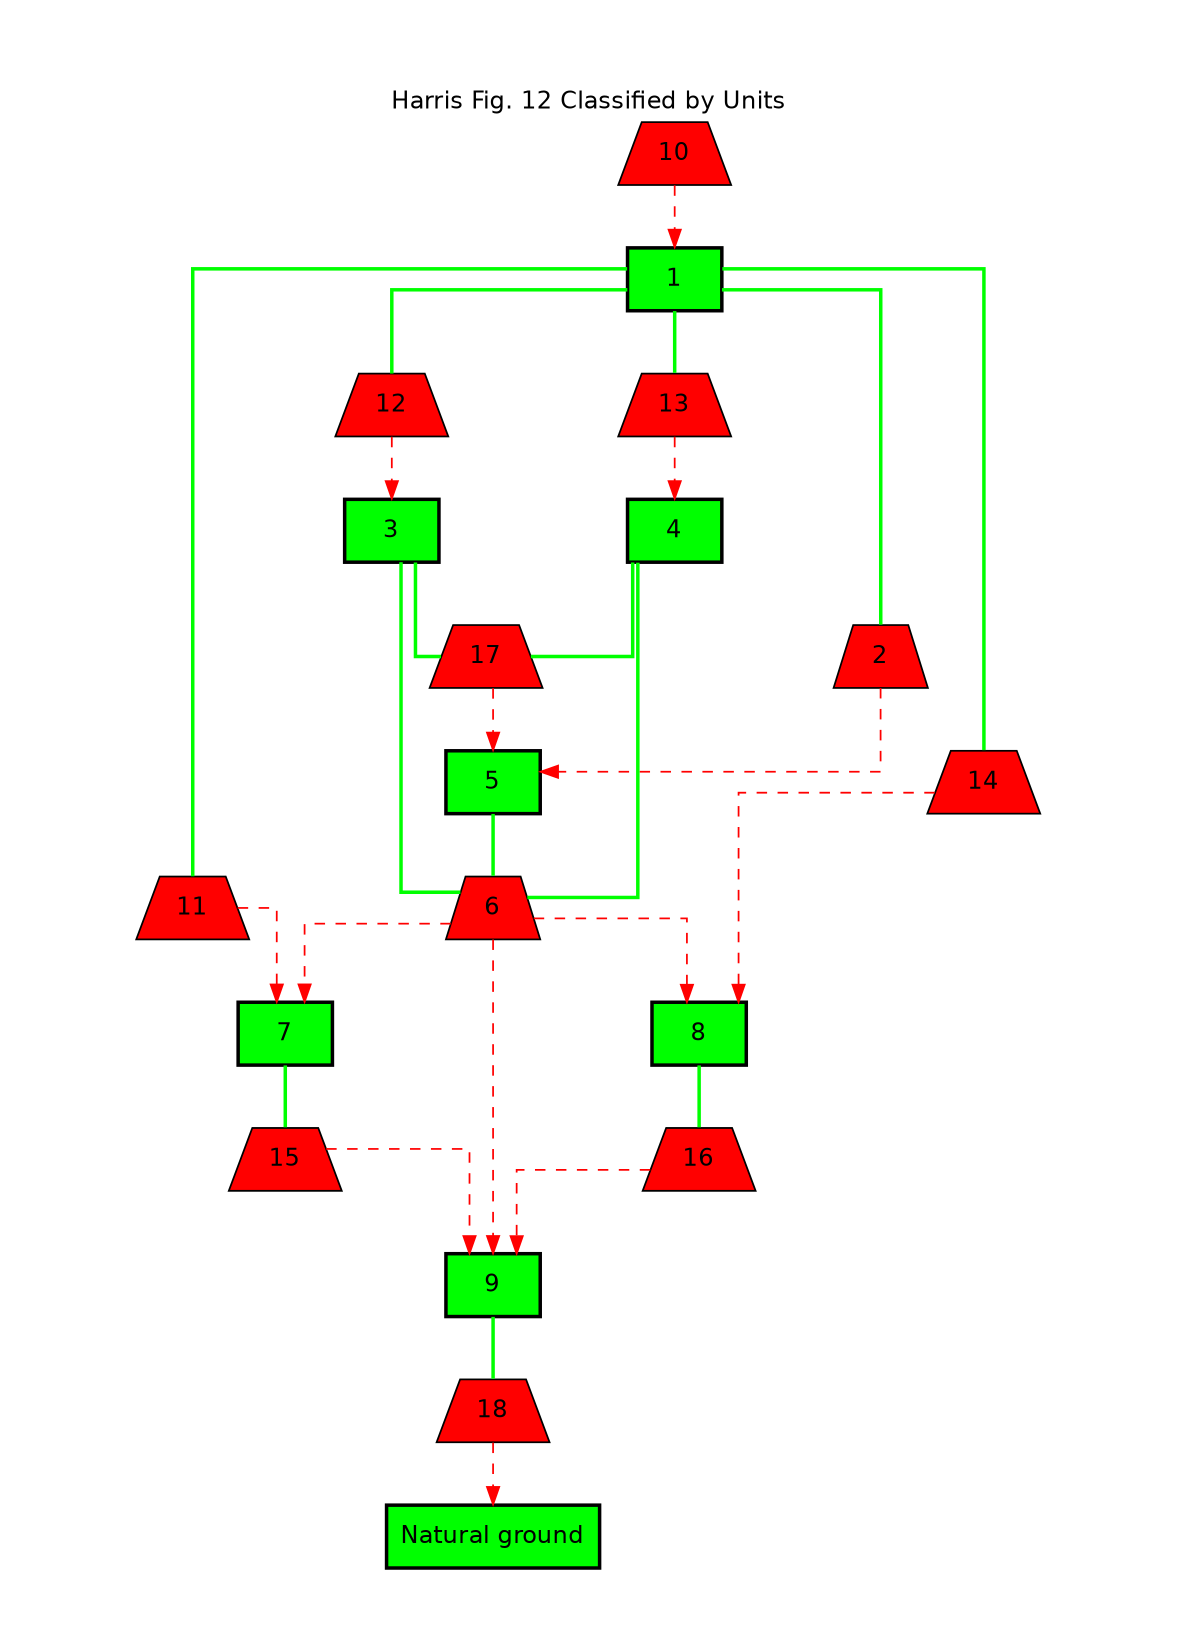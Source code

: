 digraph to_dot {
  style="filled";
  dpi="96";
  margin="0.5,0.5";
  bgcolor="/x11/white";
  fontname="Helvetica";
  fontsize="14.0";
  fontcolor="/x11/black";
  splines="ortho";
  page="7,5";
  size="6,4!";
  ratio="auto";
  URL="http://tsdye.github.io/harris-matrix/";
  label="Harris Fig. 12 Classified by Units";
  labelloc="t";
  "1" [shape="box"] [style="filled"] [fontname="Helvetica"] [fontsize="14.0"] [color="/x11/black"] [fillcolor="/x11/green"] [fontcolor="/x11/black"] [penwidth="2"] [skew="0.0"] [sides="4"] [orientation="0.0"] [distortion="0.0"] [URL="[[http://harris-matrix.tsdye.com/img/fig12-1.png]]"];
  "2" [shape="trapezium"] [style="filled"] [fontname="Helvetica"] [fontsize="14.0"] [color="/x11/black"] [fillcolor="/x11/red"] [fontcolor="/x11/black"] [penwidth="1"] [skew="0.0"] [sides="4"] [orientation="0.0"] [distortion="0.0"] [URL="[[http://harris-matrix.tsdye.com/img/fig12-2.png]]"];
  "3" [shape="box"] [style="filled"] [fontname="Helvetica"] [fontsize="14.0"] [color="/x11/black"] [fillcolor="/x11/green"] [fontcolor="/x11/black"] [penwidth="2"] [skew="0.0"] [sides="4"] [orientation="0.0"] [distortion="0.0"] [URL="[[http://harris-matrix.tsdye.com/img/fig12-3.png]]"];
  "4" [shape="box"] [style="filled"] [fontname="Helvetica"] [fontsize="14.0"] [color="/x11/black"] [fillcolor="/x11/green"] [fontcolor="/x11/black"] [penwidth="2"] [skew="0.0"] [sides="4"] [orientation="0.0"] [distortion="0.0"] [URL="[[http://harris-matrix.tsdye.com/img/fig12-4.png]]"];
  "5" [shape="box"] [style="filled"] [fontname="Helvetica"] [fontsize="14.0"] [color="/x11/black"] [fillcolor="/x11/green"] [fontcolor="/x11/black"] [penwidth="2"] [skew="0.0"] [sides="4"] [orientation="0.0"] [distortion="0.0"] [URL="[[http://harris-matrix.tsdye.com/img/fig12-5.png]]"];
  "6" [shape="trapezium"] [style="filled"] [fontname="Helvetica"] [fontsize="14.0"] [color="/x11/black"] [fillcolor="/x11/red"] [fontcolor="/x11/black"] [penwidth="1"] [skew="0.0"] [sides="4"] [orientation="0.0"] [distortion="0.0"] [URL="[[http://harris-matrix.tsdye.com/img/fig12-6.png]]"];
  "7" [shape="box"] [style="filled"] [fontname="Helvetica"] [fontsize="14.0"] [color="/x11/black"] [fillcolor="/x11/green"] [fontcolor="/x11/black"] [penwidth="2"] [skew="0.0"] [sides="4"] [orientation="0.0"] [distortion="0.0"] [URL="[[http://harris-matrix.tsdye.com/img/fig12-7.png]]"];
  "8" [shape="box"] [style="filled"] [fontname="Helvetica"] [fontsize="14.0"] [color="/x11/black"] [fillcolor="/x11/green"] [fontcolor="/x11/black"] [penwidth="2"] [skew="0.0"] [sides="4"] [orientation="0.0"] [distortion="0.0"] [URL="[[http://harris-matrix.tsdye.com/img/fig12-8.png]]"];
  "9" [shape="box"] [style="filled"] [fontname="Helvetica"] [fontsize="14.0"] [color="/x11/black"] [fillcolor="/x11/green"] [fontcolor="/x11/black"] [penwidth="2"] [skew="0.0"] [sides="4"] [orientation="0.0"] [distortion="0.0"] [URL="[[http://harris-matrix.tsdye.com/img/fig12-9.png]]"];
  "Natural ground" [shape="box"] [style="filled"] [fontname="Helvetica"] [fontsize="14.0"] [color="/x11/black"] [fillcolor="/x11/green"] [fontcolor="/x11/black"] [penwidth="2"] [skew="0.0"] [sides="4"] [orientation="0.0"] [distortion="0.0"] [URL="[[http://harris-matrix.tsdye.com/img/fig12-natural-ground.png]]"];
  "10" [shape="trapezium"] [style="filled"] [fontname="Helvetica"] [fontsize="14.0"] [color="/x11/black"] [fillcolor="/x11/red"] [fontcolor="/x11/black"] [penwidth="1"] [skew="0.0"] [sides="4"] [orientation="0.0"] [distortion="0.0"] [URL="http://tsdye.github.io/harris-matrix/"];
  "11" [shape="trapezium"] [style="filled"] [fontname="Helvetica"] [fontsize="14.0"] [color="/x11/black"] [fillcolor="/x11/red"] [fontcolor="/x11/black"] [penwidth="1"] [skew="0.0"] [sides="4"] [orientation="0.0"] [distortion="0.0"] [URL="http://tsdye.github.io/harris-matrix/"];
  "12" [shape="trapezium"] [style="filled"] [fontname="Helvetica"] [fontsize="14.0"] [color="/x11/black"] [fillcolor="/x11/red"] [fontcolor="/x11/black"] [penwidth="1"] [skew="0.0"] [sides="4"] [orientation="0.0"] [distortion="0.0"] [URL="http://tsdye.github.io/harris-matrix/"];
  "13" [shape="trapezium"] [style="filled"] [fontname="Helvetica"] [fontsize="14.0"] [color="/x11/black"] [fillcolor="/x11/red"] [fontcolor="/x11/black"] [penwidth="1"] [skew="0.0"] [sides="4"] [orientation="0.0"] [distortion="0.0"] [URL="http://tsdye.github.io/harris-matrix/"];
  "14" [shape="trapezium"] [style="filled"] [fontname="Helvetica"] [fontsize="14.0"] [color="/x11/black"] [fillcolor="/x11/red"] [fontcolor="/x11/black"] [penwidth="1"] [skew="0.0"] [sides="4"] [orientation="0.0"] [distortion="0.0"] [URL="http://tsdye.github.io/harris-matrix/"];
  "15" [shape="trapezium"] [style="filled"] [fontname="Helvetica"] [fontsize="14.0"] [color="/x11/black"] [fillcolor="/x11/red"] [fontcolor="/x11/black"] [penwidth="1"] [skew="0.0"] [sides="4"] [orientation="0.0"] [distortion="0.0"] [URL="http://tsdye.github.io/harris-matrix/"];
  "16" [shape="trapezium"] [style="filled"] [fontname="Helvetica"] [fontsize="14.0"] [color="/x11/black"] [fillcolor="/x11/red"] [fontcolor="/x11/black"] [penwidth="1"] [skew="0.0"] [sides="4"] [orientation="0.0"] [distortion="0.0"] [URL="http://tsdye.github.io/harris-matrix/"];
  "17" [shape="trapezium"] [style="filled"] [fontname="Helvetica"] [fontsize="14.0"] [color="/x11/black"] [fillcolor="/x11/red"] [fontcolor="/x11/black"] [penwidth="1"] [skew="0.0"] [sides="4"] [orientation="0.0"] [distortion="0.0"] [URL="http://tsdye.github.io/harris-matrix/"];
  "18" [shape="trapezium"] [style="filled"] [fontname="Helvetica"] [fontsize="14.0"] [color="/x11/black"] [fillcolor="/x11/red"] [fontcolor="/x11/black"] [penwidth="1"] [skew="0.0"] [sides="4"] [orientation="0.0"] [distortion="0.0"] [URL="http://tsdye.github.io/harris-matrix/"];
 "1" -> "2"  [style="solid"] [arrowhead="none"] [color="/x11/green"] [fontname="Helvetica"] [fontsize="14.0"] [fontcolor="/x11/black"] [penwidth="2"] [URL="http://tsdye.github.io/harris-matrix/"];
 "1" -> "11"  [style="solid"] [arrowhead="none"] [color="/x11/green"] [fontname="Helvetica"] [fontsize="14.0"] [fontcolor="/x11/black"] [penwidth="2"] [URL="http://tsdye.github.io/harris-matrix/"];
 "1" -> "12"  [style="solid"] [arrowhead="none"] [color="/x11/green"] [fontname="Helvetica"] [fontsize="14.0"] [fontcolor="/x11/black"] [penwidth="2"] [URL="http://tsdye.github.io/harris-matrix/"];
 "1" -> "13"  [style="solid"] [arrowhead="none"] [color="/x11/green"] [fontname="Helvetica"] [fontsize="14.0"] [fontcolor="/x11/black"] [penwidth="2"] [URL="http://tsdye.github.io/harris-matrix/"];
 "1" -> "14"  [style="solid"] [arrowhead="none"] [color="/x11/green"] [fontname="Helvetica"] [fontsize="14.0"] [fontcolor="/x11/black"] [penwidth="2"] [URL="http://tsdye.github.io/harris-matrix/"];
 "2" -> "5"  [style="dashed"] [arrowhead="normal"] [color="/x11/red"] [fontname="Helvetica"] [fontsize="14.0"] [fontcolor="/x11/black"] [penwidth="1"] [URL="http://tsdye.github.io/harris-matrix/"];
 "3" -> "6"  [style="solid"] [arrowhead="none"] [color="/x11/green"] [fontname="Helvetica"] [fontsize="14.0"] [fontcolor="/x11/black"] [penwidth="2"] [URL="http://tsdye.github.io/harris-matrix/"];
 "3" -> "17"  [style="solid"] [arrowhead="none"] [color="/x11/green"] [fontname="Helvetica"] [fontsize="14.0"] [fontcolor="/x11/black"] [penwidth="2"] [URL="http://tsdye.github.io/harris-matrix/"];
 "4" -> "6"  [style="solid"] [arrowhead="none"] [color="/x11/green"] [fontname="Helvetica"] [fontsize="14.0"] [fontcolor="/x11/black"] [penwidth="2"] [URL="http://tsdye.github.io/harris-matrix/"];
 "4" -> "17"  [style="solid"] [arrowhead="none"] [color="/x11/green"] [fontname="Helvetica"] [fontsize="14.0"] [fontcolor="/x11/black"] [penwidth="2"] [URL="http://tsdye.github.io/harris-matrix/"];
 "5" -> "6"  [style="solid"] [arrowhead="none"] [color="/x11/green"] [fontname="Helvetica"] [fontsize="14.0"] [fontcolor="/x11/black"] [penwidth="2"] [URL="http://tsdye.github.io/harris-matrix/"];
 "6" -> "7"  [style="dashed"] [arrowhead="normal"] [color="/x11/red"] [fontname="Helvetica"] [fontsize="14.0"] [fontcolor="/x11/black"] [penwidth="1"] [URL="http://tsdye.github.io/harris-matrix/"];
 "6" -> "8"  [style="dashed"] [arrowhead="normal"] [color="/x11/red"] [fontname="Helvetica"] [fontsize="14.0"] [fontcolor="/x11/black"] [penwidth="1"] [URL="http://tsdye.github.io/harris-matrix/"];
 "6" -> "9"  [style="dashed"] [arrowhead="normal"] [color="/x11/red"] [fontname="Helvetica"] [fontsize="14.0"] [fontcolor="/x11/black"] [penwidth="1"] [URL="http://tsdye.github.io/harris-matrix/"];
 "7" -> "15"  [style="solid"] [arrowhead="none"] [color="/x11/green"] [fontname="Helvetica"] [fontsize="14.0"] [fontcolor="/x11/black"] [penwidth="2"] [URL="http://tsdye.github.io/harris-matrix/"];
 "8" -> "16"  [style="solid"] [arrowhead="none"] [color="/x11/green"] [fontname="Helvetica"] [fontsize="14.0"] [fontcolor="/x11/black"] [penwidth="2"] [URL="http://tsdye.github.io/harris-matrix/"];
 "9" -> "18"  [style="solid"] [arrowhead="none"] [color="/x11/green"] [fontname="Helvetica"] [fontsize="14.0"] [fontcolor="/x11/black"] [penwidth="2"] [URL="http://tsdye.github.io/harris-matrix/"];
 "10" -> "1"  [style="dashed"] [arrowhead="normal"] [color="/x11/red"] [fontname="Helvetica"] [fontsize="14.0"] [fontcolor="/x11/black"] [penwidth="1"] [URL="http://tsdye.github.io/harris-matrix/"];
 "11" -> "7"  [style="dashed"] [arrowhead="normal"] [color="/x11/red"] [fontname="Helvetica"] [fontsize="14.0"] [fontcolor="/x11/black"] [penwidth="1"] [URL="http://tsdye.github.io/harris-matrix/"];
 "12" -> "3"  [style="dashed"] [arrowhead="normal"] [color="/x11/red"] [fontname="Helvetica"] [fontsize="14.0"] [fontcolor="/x11/black"] [penwidth="1"] [URL="http://tsdye.github.io/harris-matrix/"];
 "13" -> "4"  [style="dashed"] [arrowhead="normal"] [color="/x11/red"] [fontname="Helvetica"] [fontsize="14.0"] [fontcolor="/x11/black"] [penwidth="1"] [URL="http://tsdye.github.io/harris-matrix/"];
 "14" -> "8"  [style="dashed"] [arrowhead="normal"] [color="/x11/red"] [fontname="Helvetica"] [fontsize="14.0"] [fontcolor="/x11/black"] [penwidth="1"] [URL="http://tsdye.github.io/harris-matrix/"];
 "15" -> "9"  [style="dashed"] [arrowhead="normal"] [color="/x11/red"] [fontname="Helvetica"] [fontsize="14.0"] [fontcolor="/x11/black"] [penwidth="1"] [URL="http://tsdye.github.io/harris-matrix/"];
 "16" -> "9"  [style="dashed"] [arrowhead="normal"] [color="/x11/red"] [fontname="Helvetica"] [fontsize="14.0"] [fontcolor="/x11/black"] [penwidth="1"] [URL="http://tsdye.github.io/harris-matrix/"];
 "17" -> "5"  [style="dashed"] [arrowhead="normal"] [color="/x11/red"] [fontname="Helvetica"] [fontsize="14.0"] [fontcolor="/x11/black"] [penwidth="1"] [URL="http://tsdye.github.io/harris-matrix/"];
 "18" -> "Natural ground"  [style="dashed"] [arrowhead="normal"] [color="/x11/red"] [fontname="Helvetica"] [fontsize="14.0"] [fontcolor="/x11/black"] [penwidth="1"] [URL="http://tsdye.github.io/harris-matrix/"];
}
